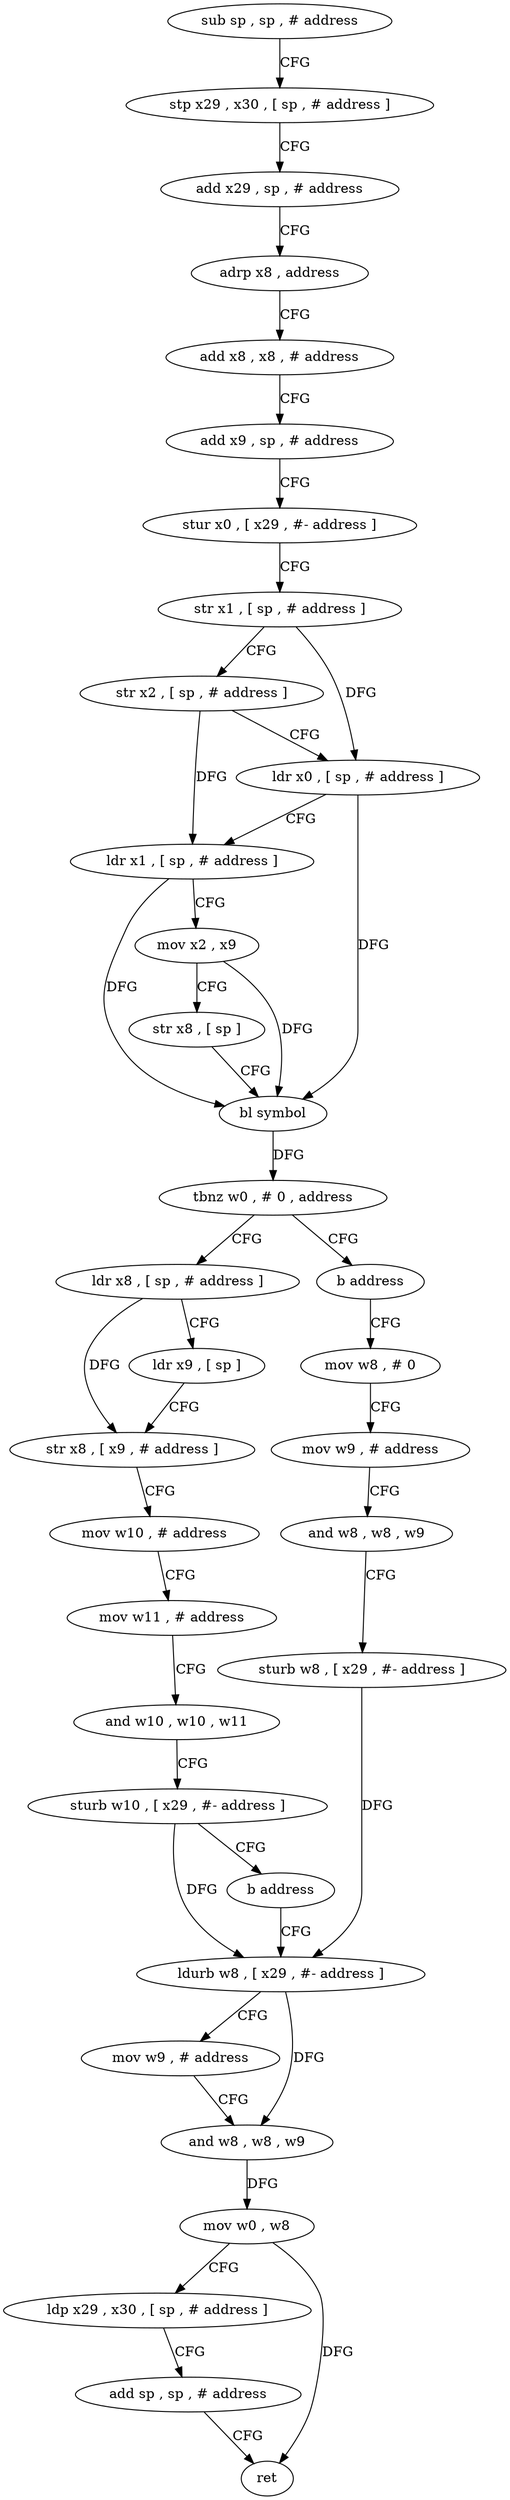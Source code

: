 digraph "func" {
"4273784" [label = "sub sp , sp , # address" ]
"4273788" [label = "stp x29 , x30 , [ sp , # address ]" ]
"4273792" [label = "add x29 , sp , # address" ]
"4273796" [label = "adrp x8 , address" ]
"4273800" [label = "add x8 , x8 , # address" ]
"4273804" [label = "add x9 , sp , # address" ]
"4273808" [label = "stur x0 , [ x29 , #- address ]" ]
"4273812" [label = "str x1 , [ sp , # address ]" ]
"4273816" [label = "str x2 , [ sp , # address ]" ]
"4273820" [label = "ldr x0 , [ sp , # address ]" ]
"4273824" [label = "ldr x1 , [ sp , # address ]" ]
"4273828" [label = "mov x2 , x9" ]
"4273832" [label = "str x8 , [ sp ]" ]
"4273836" [label = "bl symbol" ]
"4273840" [label = "tbnz w0 , # 0 , address" ]
"4273848" [label = "ldr x8 , [ sp , # address ]" ]
"4273844" [label = "b address" ]
"4273852" [label = "ldr x9 , [ sp ]" ]
"4273856" [label = "str x8 , [ x9 , # address ]" ]
"4273860" [label = "mov w10 , # address" ]
"4273864" [label = "mov w11 , # address" ]
"4273868" [label = "and w10 , w10 , w11" ]
"4273872" [label = "sturb w10 , [ x29 , #- address ]" ]
"4273876" [label = "b address" ]
"4273896" [label = "ldurb w8 , [ x29 , #- address ]" ]
"4273880" [label = "mov w8 , # 0" ]
"4273900" [label = "mov w9 , # address" ]
"4273904" [label = "and w8 , w8 , w9" ]
"4273908" [label = "mov w0 , w8" ]
"4273912" [label = "ldp x29 , x30 , [ sp , # address ]" ]
"4273916" [label = "add sp , sp , # address" ]
"4273920" [label = "ret" ]
"4273884" [label = "mov w9 , # address" ]
"4273888" [label = "and w8 , w8 , w9" ]
"4273892" [label = "sturb w8 , [ x29 , #- address ]" ]
"4273784" -> "4273788" [ label = "CFG" ]
"4273788" -> "4273792" [ label = "CFG" ]
"4273792" -> "4273796" [ label = "CFG" ]
"4273796" -> "4273800" [ label = "CFG" ]
"4273800" -> "4273804" [ label = "CFG" ]
"4273804" -> "4273808" [ label = "CFG" ]
"4273808" -> "4273812" [ label = "CFG" ]
"4273812" -> "4273816" [ label = "CFG" ]
"4273812" -> "4273820" [ label = "DFG" ]
"4273816" -> "4273820" [ label = "CFG" ]
"4273816" -> "4273824" [ label = "DFG" ]
"4273820" -> "4273824" [ label = "CFG" ]
"4273820" -> "4273836" [ label = "DFG" ]
"4273824" -> "4273828" [ label = "CFG" ]
"4273824" -> "4273836" [ label = "DFG" ]
"4273828" -> "4273832" [ label = "CFG" ]
"4273828" -> "4273836" [ label = "DFG" ]
"4273832" -> "4273836" [ label = "CFG" ]
"4273836" -> "4273840" [ label = "DFG" ]
"4273840" -> "4273848" [ label = "CFG" ]
"4273840" -> "4273844" [ label = "CFG" ]
"4273848" -> "4273852" [ label = "CFG" ]
"4273848" -> "4273856" [ label = "DFG" ]
"4273844" -> "4273880" [ label = "CFG" ]
"4273852" -> "4273856" [ label = "CFG" ]
"4273856" -> "4273860" [ label = "CFG" ]
"4273860" -> "4273864" [ label = "CFG" ]
"4273864" -> "4273868" [ label = "CFG" ]
"4273868" -> "4273872" [ label = "CFG" ]
"4273872" -> "4273876" [ label = "CFG" ]
"4273872" -> "4273896" [ label = "DFG" ]
"4273876" -> "4273896" [ label = "CFG" ]
"4273896" -> "4273900" [ label = "CFG" ]
"4273896" -> "4273904" [ label = "DFG" ]
"4273880" -> "4273884" [ label = "CFG" ]
"4273900" -> "4273904" [ label = "CFG" ]
"4273904" -> "4273908" [ label = "DFG" ]
"4273908" -> "4273912" [ label = "CFG" ]
"4273908" -> "4273920" [ label = "DFG" ]
"4273912" -> "4273916" [ label = "CFG" ]
"4273916" -> "4273920" [ label = "CFG" ]
"4273884" -> "4273888" [ label = "CFG" ]
"4273888" -> "4273892" [ label = "CFG" ]
"4273892" -> "4273896" [ label = "DFG" ]
}
